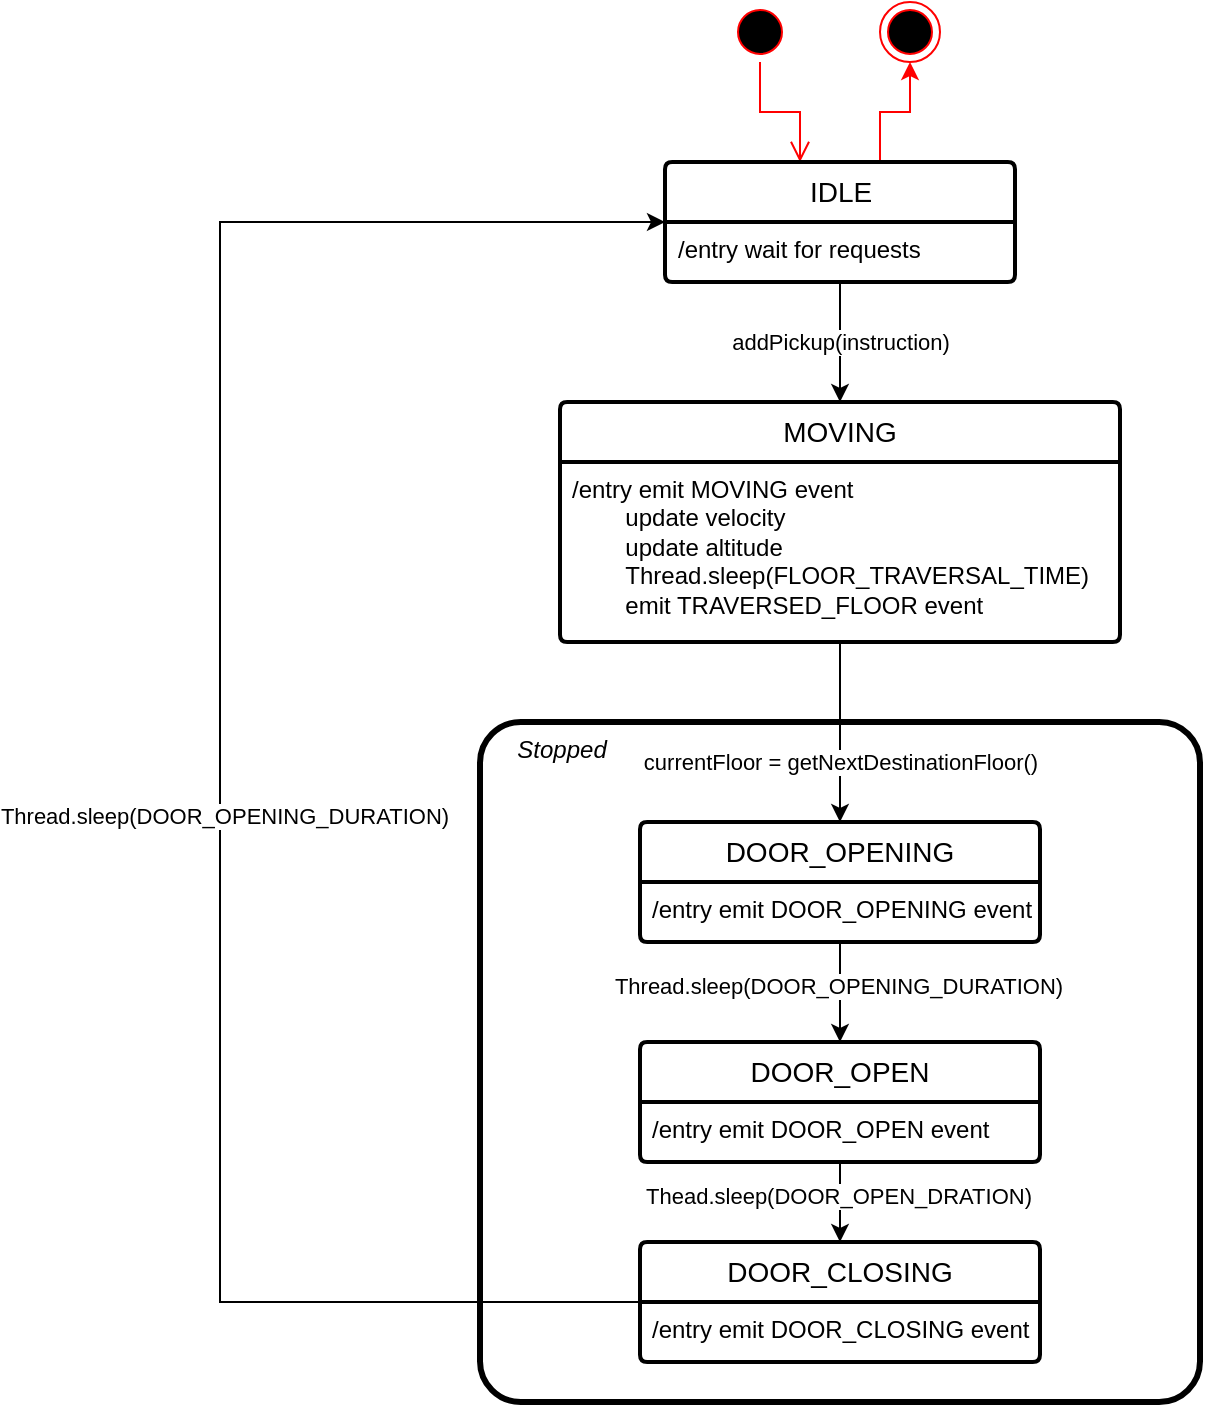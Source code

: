 <mxfile version="23.1.5" type="device" pages="3">
  <diagram name="elevator" id="lBbN2NCT0ZHPfkmmuD4z">
    <mxGraphModel dx="989" dy="977" grid="1" gridSize="10" guides="1" tooltips="1" connect="1" arrows="1" fold="1" page="0" pageScale="1" pageWidth="850" pageHeight="1100" math="0" shadow="0">
      <root>
        <mxCell id="0" />
        <mxCell id="1" parent="0" />
        <mxCell id="ehmHsF2NZX7fLAidSFRX-17" value="&amp;nbsp; &amp;nbsp; &amp;nbsp;Stopped" style="rounded=1;whiteSpace=wrap;html=1;fillColor=none;verticalAlign=top;align=left;strokeWidth=3;arcSize=6;fontStyle=2" parent="1" vertex="1">
          <mxGeometry x="240" y="320" width="360" height="340" as="geometry" />
        </mxCell>
        <mxCell id="ehmHsF2NZX7fLAidSFRX-35" style="edgeStyle=orthogonalEdgeStyle;rounded=0;orthogonalLoop=1;jettySize=auto;html=1;fontColor=#ff0000;labelBorderColor=none;strokeColor=#FF0000;" parent="1" source="aI24Zmocai2TFtvmt02N-3" target="ehmHsF2NZX7fLAidSFRX-34" edge="1">
          <mxGeometry relative="1" as="geometry">
            <Array as="points">
              <mxPoint x="440" y="15" />
              <mxPoint x="455" y="15" />
            </Array>
            <mxPoint x="440" y="40" as="sourcePoint" />
          </mxGeometry>
        </mxCell>
        <mxCell id="ehmHsF2NZX7fLAidSFRX-32" value="" style="ellipse;html=1;shape=startState;fillColor=#000000;strokeColor=#ff0000;" parent="1" vertex="1">
          <mxGeometry x="365" y="-40" width="30" height="30" as="geometry" />
        </mxCell>
        <mxCell id="ehmHsF2NZX7fLAidSFRX-33" value="" style="edgeStyle=orthogonalEdgeStyle;html=1;verticalAlign=bottom;endArrow=open;endSize=8;strokeColor=#ff0000;rounded=0;" parent="1" source="ehmHsF2NZX7fLAidSFRX-32" target="aI24Zmocai2TFtvmt02N-3" edge="1">
          <mxGeometry relative="1" as="geometry">
            <mxPoint x="400" y="40" as="targetPoint" />
            <Array as="points">
              <mxPoint x="380" y="15" />
              <mxPoint x="400" y="15" />
            </Array>
          </mxGeometry>
        </mxCell>
        <mxCell id="ehmHsF2NZX7fLAidSFRX-34" value="" style="ellipse;html=1;shape=endState;fillColor=#000000;strokeColor=#ff0000;" parent="1" vertex="1">
          <mxGeometry x="440" y="-40" width="30" height="30" as="geometry" />
        </mxCell>
        <mxCell id="aI24Zmocai2TFtvmt02N-24" style="edgeStyle=orthogonalEdgeStyle;rounded=0;orthogonalLoop=1;jettySize=auto;html=1;" parent="1" source="aI24Zmocai2TFtvmt02N-1" target="aI24Zmocai2TFtvmt02N-3" edge="1">
          <mxGeometry relative="1" as="geometry">
            <mxPoint x="420" y="680" as="targetPoint" />
            <Array as="points">
              <mxPoint x="110" y="610" />
              <mxPoint x="110" y="70" />
            </Array>
          </mxGeometry>
        </mxCell>
        <mxCell id="aI24Zmocai2TFtvmt02N-26" value="Thread.sleep(DOOR_OPENING_DURATION)" style="edgeLabel;html=1;align=center;verticalAlign=middle;resizable=0;points=[];" parent="aI24Zmocai2TFtvmt02N-24" vertex="1" connectable="0">
          <mxGeometry x="-0.067" y="-2" relative="1" as="geometry">
            <mxPoint as="offset" />
          </mxGeometry>
        </mxCell>
        <mxCell id="aI24Zmocai2TFtvmt02N-1" value="DOOR_CLOSING" style="swimlane;childLayout=stackLayout;horizontal=1;startSize=30;horizontalStack=0;rounded=1;fontSize=14;fontStyle=0;strokeWidth=2;resizeParent=0;resizeLast=1;shadow=0;dashed=0;align=center;arcSize=4;whiteSpace=wrap;html=1;" parent="1" vertex="1">
          <mxGeometry x="320" y="580" width="200" height="60" as="geometry" />
        </mxCell>
        <mxCell id="aI24Zmocai2TFtvmt02N-2" value="/entry emit DOOR_CLOSING event&lt;br&gt;&lt;span style=&quot;white-space: pre;&quot;&gt;&#x9;&lt;/span&gt;" style="align=left;strokeColor=none;fillColor=none;spacingLeft=4;fontSize=12;verticalAlign=top;resizable=0;rotatable=0;part=1;html=1;" parent="aI24Zmocai2TFtvmt02N-1" vertex="1">
          <mxGeometry y="30" width="200" height="30" as="geometry" />
        </mxCell>
        <mxCell id="aI24Zmocai2TFtvmt02N-15" style="edgeStyle=orthogonalEdgeStyle;rounded=0;orthogonalLoop=1;jettySize=auto;html=1;" parent="1" source="aI24Zmocai2TFtvmt02N-3" target="aI24Zmocai2TFtvmt02N-13" edge="1">
          <mxGeometry relative="1" as="geometry" />
        </mxCell>
        <mxCell id="aI24Zmocai2TFtvmt02N-17" value="addPickup(instruction)" style="edgeLabel;html=1;align=center;verticalAlign=middle;resizable=0;points=[];" parent="aI24Zmocai2TFtvmt02N-15" vertex="1" connectable="0">
          <mxGeometry x="-0.289" y="-1" relative="1" as="geometry">
            <mxPoint x="1" y="8" as="offset" />
          </mxGeometry>
        </mxCell>
        <mxCell id="aI24Zmocai2TFtvmt02N-3" value="IDLE" style="swimlane;childLayout=stackLayout;horizontal=1;startSize=30;horizontalStack=0;rounded=1;fontSize=14;fontStyle=0;strokeWidth=2;resizeParent=0;resizeLast=1;shadow=0;dashed=0;align=center;arcSize=4;whiteSpace=wrap;html=1;" parent="1" vertex="1">
          <mxGeometry x="332.5" y="40" width="175" height="60" as="geometry" />
        </mxCell>
        <mxCell id="aI24Zmocai2TFtvmt02N-4" value="/entry wait for requests" style="align=left;strokeColor=none;fillColor=none;spacingLeft=4;fontSize=12;verticalAlign=top;resizable=0;rotatable=0;part=1;html=1;" parent="aI24Zmocai2TFtvmt02N-3" vertex="1">
          <mxGeometry y="30" width="175" height="30" as="geometry" />
        </mxCell>
        <mxCell id="aI24Zmocai2TFtvmt02N-7" value="DOOR_OPENING" style="swimlane;childLayout=stackLayout;horizontal=1;startSize=30;horizontalStack=0;rounded=1;fontSize=14;fontStyle=0;strokeWidth=2;resizeParent=0;resizeLast=1;shadow=0;dashed=0;align=center;arcSize=4;whiteSpace=wrap;html=1;" parent="1" vertex="1">
          <mxGeometry x="320" y="370" width="200" height="60" as="geometry" />
        </mxCell>
        <mxCell id="aI24Zmocai2TFtvmt02N-8" value="/entry emit DOOR_OPENING event&lt;br&gt;&lt;span style=&quot;white-space: pre;&quot;&gt;&#x9;&lt;/span&gt;" style="align=left;strokeColor=none;fillColor=none;spacingLeft=4;fontSize=12;verticalAlign=top;resizable=0;rotatable=0;part=1;html=1;" parent="aI24Zmocai2TFtvmt02N-7" vertex="1">
          <mxGeometry y="30" width="200" height="30" as="geometry" />
        </mxCell>
        <mxCell id="aI24Zmocai2TFtvmt02N-23" style="edgeStyle=orthogonalEdgeStyle;rounded=0;orthogonalLoop=1;jettySize=auto;html=1;" parent="1" source="aI24Zmocai2TFtvmt02N-9" target="aI24Zmocai2TFtvmt02N-1" edge="1">
          <mxGeometry relative="1" as="geometry" />
        </mxCell>
        <mxCell id="aI24Zmocai2TFtvmt02N-25" value="Thead.sleep(DOOR_OPEN_DRATION)" style="edgeLabel;html=1;align=center;verticalAlign=middle;resizable=0;points=[];" parent="aI24Zmocai2TFtvmt02N-23" vertex="1" connectable="0">
          <mxGeometry x="-0.138" y="-1" relative="1" as="geometry">
            <mxPoint as="offset" />
          </mxGeometry>
        </mxCell>
        <mxCell id="aI24Zmocai2TFtvmt02N-9" value="DOOR_OPEN" style="swimlane;childLayout=stackLayout;horizontal=1;startSize=30;horizontalStack=0;rounded=1;fontSize=14;fontStyle=0;strokeWidth=2;resizeParent=0;resizeLast=1;shadow=0;dashed=0;align=center;arcSize=4;whiteSpace=wrap;html=1;" parent="1" vertex="1">
          <mxGeometry x="320" y="480" width="200" height="60" as="geometry" />
        </mxCell>
        <mxCell id="aI24Zmocai2TFtvmt02N-10" value="/entry emit DOOR_OPEN event&lt;br&gt;&lt;span style=&quot;white-space: pre;&quot;&gt;&#x9;&lt;/span&gt;" style="align=left;strokeColor=none;fillColor=none;spacingLeft=4;fontSize=12;verticalAlign=top;resizable=0;rotatable=0;part=1;html=1;" parent="aI24Zmocai2TFtvmt02N-9" vertex="1">
          <mxGeometry y="30" width="200" height="30" as="geometry" />
        </mxCell>
        <mxCell id="aI24Zmocai2TFtvmt02N-16" style="edgeStyle=orthogonalEdgeStyle;rounded=0;orthogonalLoop=1;jettySize=auto;html=1;" parent="1" source="aI24Zmocai2TFtvmt02N-13" target="aI24Zmocai2TFtvmt02N-7" edge="1">
          <mxGeometry relative="1" as="geometry" />
        </mxCell>
        <mxCell id="aI24Zmocai2TFtvmt02N-18" value="currentFloor = getNextDestinationFloor()" style="edgeLabel;html=1;align=center;verticalAlign=middle;resizable=0;points=[];" parent="aI24Zmocai2TFtvmt02N-16" vertex="1" connectable="0">
          <mxGeometry x="0.014" y="-2" relative="1" as="geometry">
            <mxPoint x="2" y="14" as="offset" />
          </mxGeometry>
        </mxCell>
        <mxCell id="aI24Zmocai2TFtvmt02N-13" value="MOVING" style="swimlane;childLayout=stackLayout;horizontal=1;startSize=30;horizontalStack=0;rounded=1;fontSize=14;fontStyle=0;strokeWidth=2;resizeParent=0;resizeLast=1;shadow=0;dashed=0;align=center;arcSize=4;whiteSpace=wrap;html=1;" parent="1" vertex="1">
          <mxGeometry x="280" y="160" width="280" height="120" as="geometry" />
        </mxCell>
        <mxCell id="aI24Zmocai2TFtvmt02N-14" value="/entry emit MOVING event&lt;br&gt;&lt;span style=&quot;white-space: pre;&quot;&gt;&#x9;&lt;/span&gt;update velocity&lt;br&gt;&lt;span style=&quot;white-space: pre;&quot;&gt;&#x9;&lt;/span&gt;update altitude&lt;br&gt;&lt;span style=&quot;white-space: pre;&quot;&gt;&#x9;&lt;/span&gt;Thread.sleep(FLOOR_TRAVERSAL_TIME)&lt;br&gt;&lt;span style=&quot;white-space: pre;&quot;&gt;&#x9;&lt;/span&gt;emit TRAVERSED_FLOOR event" style="align=left;strokeColor=none;fillColor=none;spacingLeft=4;fontSize=12;verticalAlign=top;resizable=0;rotatable=0;part=1;html=1;" parent="aI24Zmocai2TFtvmt02N-13" vertex="1">
          <mxGeometry y="30" width="280" height="90" as="geometry" />
        </mxCell>
        <mxCell id="aI24Zmocai2TFtvmt02N-20" style="edgeStyle=orthogonalEdgeStyle;rounded=0;orthogonalLoop=1;jettySize=auto;html=1;" parent="1" source="aI24Zmocai2TFtvmt02N-8" target="aI24Zmocai2TFtvmt02N-9" edge="1">
          <mxGeometry relative="1" as="geometry" />
        </mxCell>
        <mxCell id="aI24Zmocai2TFtvmt02N-21" value="Thread.sleep(DOOR_OPENING_DURATION)" style="edgeLabel;html=1;align=center;verticalAlign=middle;resizable=0;points=[];" parent="aI24Zmocai2TFtvmt02N-20" vertex="1" connectable="0">
          <mxGeometry x="-0.12" y="-1" relative="1" as="geometry">
            <mxPoint as="offset" />
          </mxGeometry>
        </mxCell>
      </root>
    </mxGraphModel>
  </diagram>
  <diagram id="32KdH0Y8XR8fStsFzuW6" name="scheduler">
    <mxGraphModel dx="1595" dy="1097" grid="1" gridSize="10" guides="1" tooltips="1" connect="1" arrows="1" fold="1" page="0" pageScale="1" pageWidth="850" pageHeight="1100" math="0" shadow="0">
      <root>
        <mxCell id="0" />
        <mxCell id="1" parent="0" />
        <mxCell id="1dIYSxIruXnFwi-ifQKK-1" style="edgeStyle=orthogonalEdgeStyle;rounded=0;orthogonalLoop=1;jettySize=auto;html=1;fontColor=#ff0000;labelBorderColor=none;strokeColor=#FF0000;" parent="1" source="Akgufc_Tfxxur5ABibUp-1" target="1dIYSxIruXnFwi-ifQKK-5" edge="1">
          <mxGeometry relative="1" as="geometry">
            <Array as="points">
              <mxPoint x="440" y="15" />
              <mxPoint x="455" y="15" />
            </Array>
            <mxPoint x="440" y="40" as="sourcePoint" />
          </mxGeometry>
        </mxCell>
        <mxCell id="EJc7qBy33nPL_txPVQXd-2" style="rounded=0;orthogonalLoop=1;jettySize=auto;html=1;labelBorderColor=none;fontColor=#ff0000;" parent="1" source="Akgufc_Tfxxur5ABibUp-1" target="Akgufc_Tfxxur5ABibUp-14" edge="1">
          <mxGeometry relative="1" as="geometry">
            <mxPoint x="430.435" y="80" as="sourcePoint" />
            <mxPoint x="549.643" y="250" as="targetPoint" />
          </mxGeometry>
        </mxCell>
        <mxCell id="EJc7qBy33nPL_txPVQXd-3" value="&lt;font color=&quot;#ffffff&quot;&gt;Receives a Instruction&lt;br&gt;from the FloorSubsystem&lt;/font&gt;" style="edgeLabel;html=1;align=center;verticalAlign=middle;resizable=0;points=[];fontColor=#ff0000;" parent="EJc7qBy33nPL_txPVQXd-2" vertex="1" connectable="0">
          <mxGeometry x="-0.255" y="-2" relative="1" as="geometry">
            <mxPoint x="42" y="46" as="offset" />
          </mxGeometry>
        </mxCell>
        <mxCell id="1dIYSxIruXnFwi-ifQKK-3" value="" style="ellipse;html=1;shape=startState;fillColor=#000000;strokeColor=#ff0000;" parent="1" vertex="1">
          <mxGeometry x="365" y="-40" width="30" height="30" as="geometry" />
        </mxCell>
        <mxCell id="1dIYSxIruXnFwi-ifQKK-4" value="" style="edgeStyle=orthogonalEdgeStyle;html=1;verticalAlign=bottom;endArrow=open;endSize=8;strokeColor=#ff0000;rounded=0;" parent="1" source="1dIYSxIruXnFwi-ifQKK-3" target="Akgufc_Tfxxur5ABibUp-1" edge="1">
          <mxGeometry relative="1" as="geometry">
            <mxPoint x="400" y="40" as="targetPoint" />
            <Array as="points">
              <mxPoint x="380" y="15" />
              <mxPoint x="400" y="15" />
            </Array>
          </mxGeometry>
        </mxCell>
        <mxCell id="1dIYSxIruXnFwi-ifQKK-5" value="" style="ellipse;html=1;shape=endState;fillColor=#000000;strokeColor=#ff0000;" parent="1" vertex="1">
          <mxGeometry x="440" y="-40" width="30" height="30" as="geometry" />
        </mxCell>
        <mxCell id="EJc7qBy33nPL_txPVQXd-12" style="edgeStyle=orthogonalEdgeStyle;shape=connector;rounded=0;orthogonalLoop=1;jettySize=auto;html=1;labelBackgroundColor=default;labelBorderColor=none;strokeColor=#F0F0F0;fontFamily=Helvetica;fontSize=11;fontColor=#FFFFFF;endArrow=classic;" parent="1" source="Akgufc_Tfxxur5ABibUp-14" edge="1">
          <mxGeometry relative="1" as="geometry">
            <Array as="points">
              <mxPoint x="760" y="270" />
              <mxPoint x="760" y="60" />
            </Array>
            <mxPoint x="600.029" y="250" as="sourcePoint" />
            <mxPoint x="520" y="60.0" as="targetPoint" />
          </mxGeometry>
        </mxCell>
        <mxCell id="EJc7qBy33nPL_txPVQXd-13" value="request is fulfilled and sent&lt;br&gt;to the appropriate elevator" style="edgeLabel;html=1;align=center;verticalAlign=middle;resizable=0;points=[];fontSize=11;fontFamily=Helvetica;fontColor=#FFFFFF;" parent="EJc7qBy33nPL_txPVQXd-12" vertex="1" connectable="0">
          <mxGeometry x="-0.145" relative="1" as="geometry">
            <mxPoint y="89" as="offset" />
          </mxGeometry>
        </mxCell>
        <mxCell id="EJc7qBy33nPL_txPVQXd-10" style="edgeStyle=none;shape=connector;rounded=0;orthogonalLoop=1;jettySize=auto;html=1;labelBackgroundColor=default;labelBorderColor=none;strokeColor=#F0F0F0;fontFamily=Helvetica;fontSize=11;fontColor=#FFFFFF;endArrow=classic;" parent="1" source="Akgufc_Tfxxur5ABibUp-1" target="Akgufc_Tfxxur5ABibUp-10" edge="1">
          <mxGeometry relative="1" as="geometry">
            <mxPoint x="392.0" y="80" as="sourcePoint" />
            <mxPoint x="198" y="240" as="targetPoint" />
          </mxGeometry>
        </mxCell>
        <mxCell id="EJc7qBy33nPL_txPVQXd-11" value="a fault is detected&lt;br&gt;&lt;br&gt;will expand on this in a later&lt;br&gt;iteration" style="edgeLabel;html=1;align=center;verticalAlign=middle;resizable=0;points=[];fontSize=11;fontFamily=Helvetica;fontColor=#FFFFFF;" parent="EJc7qBy33nPL_txPVQXd-10" vertex="1" connectable="0">
          <mxGeometry x="-0.237" y="-1" relative="1" as="geometry">
            <mxPoint x="-26" y="20" as="offset" />
          </mxGeometry>
        </mxCell>
        <mxCell id="Akgufc_Tfxxur5ABibUp-21" style="rounded=0;orthogonalLoop=1;jettySize=auto;html=1;" edge="1" parent="1" source="Akgufc_Tfxxur5ABibUp-1" target="Akgufc_Tfxxur5ABibUp-18">
          <mxGeometry relative="1" as="geometry" />
        </mxCell>
        <mxCell id="Akgufc_Tfxxur5ABibUp-22" value="Receives a message&lt;br style=&quot;color: rgb(255, 255, 255);&quot;&gt;&lt;span style=&quot;color: rgb(255, 255, 255);&quot;&gt;from the ElevatorSubsystem&lt;/span&gt;" style="edgeLabel;html=1;align=center;verticalAlign=middle;resizable=0;points=[];" vertex="1" connectable="0" parent="Akgufc_Tfxxur5ABibUp-21">
          <mxGeometry x="0.561" y="-2" relative="1" as="geometry">
            <mxPoint as="offset" />
          </mxGeometry>
        </mxCell>
        <mxCell id="Akgufc_Tfxxur5ABibUp-1" value="IDLE" style="swimlane;childLayout=stackLayout;horizontal=1;startSize=30;horizontalStack=0;rounded=1;fontSize=14;fontStyle=0;strokeWidth=2;resizeParent=0;resizeLast=1;shadow=0;dashed=0;align=center;arcSize=4;whiteSpace=wrap;html=1;" vertex="1" parent="1">
          <mxGeometry x="320" y="40" width="200" height="60" as="geometry" />
        </mxCell>
        <mxCell id="Akgufc_Tfxxur5ABibUp-2" value="/entry wait for requests" style="align=left;strokeColor=none;fillColor=none;spacingLeft=4;fontSize=12;verticalAlign=top;resizable=0;rotatable=0;part=1;html=1;" vertex="1" parent="Akgufc_Tfxxur5ABibUp-1">
          <mxGeometry y="30" width="200" height="30" as="geometry" />
        </mxCell>
        <mxCell id="Akgufc_Tfxxur5ABibUp-10" value="FAULT" style="swimlane;childLayout=stackLayout;horizontal=1;startSize=30;horizontalStack=0;rounded=1;fontSize=14;fontStyle=0;strokeWidth=2;resizeParent=0;resizeLast=1;shadow=0;dashed=0;align=center;arcSize=4;whiteSpace=wrap;html=1;" vertex="1" parent="1">
          <mxGeometry x="360" y="240" width="120" height="60" as="geometry" />
        </mxCell>
        <mxCell id="Akgufc_Tfxxur5ABibUp-11" value="/entry none" style="align=left;strokeColor=none;fillColor=none;spacingLeft=4;fontSize=12;verticalAlign=top;resizable=0;rotatable=0;part=1;html=1;" vertex="1" parent="Akgufc_Tfxxur5ABibUp-10">
          <mxGeometry y="30" width="120" height="30" as="geometry" />
        </mxCell>
        <mxCell id="Akgufc_Tfxxur5ABibUp-14" value="PROCESSING_FLOOR_REQUEST" style="swimlane;childLayout=stackLayout;horizontal=1;startSize=30;horizontalStack=0;rounded=1;fontSize=14;fontStyle=0;strokeWidth=2;resizeParent=0;resizeLast=1;shadow=0;dashed=0;align=center;arcSize=4;whiteSpace=wrap;html=1;" vertex="1" parent="1">
          <mxGeometry x="520" y="240" width="280" height="100" as="geometry" />
        </mxCell>
        <mxCell id="Akgufc_Tfxxur5ABibUp-15" value="/entry find elevator with the highest pickup priority&lt;br&gt;&lt;span style=&quot;white-space: pre;&quot;&gt;&#x9;&lt;/span&gt;add pickup to the elevator with the highest&lt;br&gt;&lt;span style=&quot;white-space: pre;&quot;&gt;&#x9;&lt;/span&gt;pickup priority" style="align=left;strokeColor=none;fillColor=none;spacingLeft=4;fontSize=12;verticalAlign=top;resizable=0;rotatable=0;part=1;html=1;" vertex="1" parent="Akgufc_Tfxxur5ABibUp-14">
          <mxGeometry y="30" width="280" height="70" as="geometry" />
        </mxCell>
        <mxCell id="Akgufc_Tfxxur5ABibUp-23" value="request is fulfilled and sent&lt;br style=&quot;color: rgb(255, 255, 255);&quot;&gt;&lt;span style=&quot;color: rgb(255, 255, 255);&quot;&gt;to the appropriate elevator&lt;/span&gt;" style="edgeStyle=orthogonalEdgeStyle;rounded=0;orthogonalLoop=1;jettySize=auto;html=1;" edge="1" parent="1" source="Akgufc_Tfxxur5ABibUp-18" target="Akgufc_Tfxxur5ABibUp-1">
          <mxGeometry x="-0.395" relative="1" as="geometry">
            <Array as="points">
              <mxPoint x="20" y="70" />
            </Array>
            <mxPoint as="offset" />
          </mxGeometry>
        </mxCell>
        <mxCell id="Akgufc_Tfxxur5ABibUp-18" value="PROCESSING_ELEVATOR_REQUEST" style="swimlane;childLayout=stackLayout;horizontal=1;startSize=30;horizontalStack=0;rounded=1;fontSize=14;fontStyle=0;strokeWidth=2;resizeParent=0;resizeLast=1;shadow=0;dashed=0;align=center;arcSize=4;whiteSpace=wrap;html=1;" vertex="1" parent="1">
          <mxGeometry y="240" width="320" height="60" as="geometry" />
        </mxCell>
        <mxCell id="Akgufc_Tfxxur5ABibUp-19" value="/entry if event is arrived, then forward to the floor" style="align=left;strokeColor=none;fillColor=none;spacingLeft=4;fontSize=12;verticalAlign=top;resizable=0;rotatable=0;part=1;html=1;" vertex="1" parent="Akgufc_Tfxxur5ABibUp-18">
          <mxGeometry y="30" width="320" height="30" as="geometry" />
        </mxCell>
      </root>
    </mxGraphModel>
  </diagram>
  <diagram id="BV79CowOddUB5Xt_kcp0" name="Page-3">
    <mxGraphModel dx="989" dy="977" grid="1" gridSize="10" guides="1" tooltips="1" connect="1" arrows="1" fold="1" page="0" pageScale="1" pageWidth="827" pageHeight="1169" math="0" shadow="0">
      <root>
        <mxCell id="0" />
        <mxCell id="1" parent="0" />
        <mxCell id="TdfCkfKWSrEkU340M3nH-2" style="edgeStyle=orthogonalEdgeStyle;rounded=0;orthogonalLoop=1;jettySize=auto;html=1;fontColor=#ff0000;labelBorderColor=none;strokeColor=#FF0000;" edge="1" parent="1" source="TdfCkfKWSrEkU340M3nH-12" target="TdfCkfKWSrEkU340M3nH-5">
          <mxGeometry relative="1" as="geometry">
            <Array as="points">
              <mxPoint x="440" y="15" />
              <mxPoint x="455" y="15" />
            </Array>
            <mxPoint x="440" y="40" as="sourcePoint" />
          </mxGeometry>
        </mxCell>
        <mxCell id="TdfCkfKWSrEkU340M3nH-3" value="" style="ellipse;html=1;shape=startState;fillColor=#000000;strokeColor=#ff0000;" vertex="1" parent="1">
          <mxGeometry x="365" y="-40" width="30" height="30" as="geometry" />
        </mxCell>
        <mxCell id="TdfCkfKWSrEkU340M3nH-4" value="" style="edgeStyle=orthogonalEdgeStyle;html=1;verticalAlign=bottom;endArrow=open;endSize=8;strokeColor=#ff0000;rounded=0;" edge="1" parent="1" source="TdfCkfKWSrEkU340M3nH-3" target="TdfCkfKWSrEkU340M3nH-12">
          <mxGeometry relative="1" as="geometry">
            <mxPoint x="400" y="40" as="targetPoint" />
            <Array as="points">
              <mxPoint x="380" y="15" />
              <mxPoint x="400" y="15" />
            </Array>
          </mxGeometry>
        </mxCell>
        <mxCell id="TdfCkfKWSrEkU340M3nH-5" value="" style="ellipse;html=1;shape=endState;fillColor=#000000;strokeColor=#ff0000;" vertex="1" parent="1">
          <mxGeometry x="440" y="-40" width="30" height="30" as="geometry" />
        </mxCell>
        <mxCell id="TdfCkfKWSrEkU340M3nH-6" style="edgeStyle=orthogonalEdgeStyle;rounded=0;orthogonalLoop=1;jettySize=auto;html=1;" edge="1" parent="1" target="TdfCkfKWSrEkU340M3nH-12">
          <mxGeometry relative="1" as="geometry">
            <mxPoint x="420" y="680" as="targetPoint" />
            <Array as="points">
              <mxPoint x="110" y="610" />
              <mxPoint x="110" y="70" />
            </Array>
            <mxPoint x="320" y="610.0" as="sourcePoint" />
          </mxGeometry>
        </mxCell>
        <mxCell id="TdfCkfKWSrEkU340M3nH-10" style="edgeStyle=orthogonalEdgeStyle;rounded=0;orthogonalLoop=1;jettySize=auto;html=1;" edge="1" parent="1" source="TdfCkfKWSrEkU340M3nH-12" target="TdfCkfKWSrEkU340M3nH-22">
          <mxGeometry relative="1" as="geometry" />
        </mxCell>
        <mxCell id="TdfCkfKWSrEkU340M3nH-11" value="addPickup(instruction)" style="edgeLabel;html=1;align=center;verticalAlign=middle;resizable=0;points=[];" vertex="1" connectable="0" parent="TdfCkfKWSrEkU340M3nH-10">
          <mxGeometry x="-0.289" y="-1" relative="1" as="geometry">
            <mxPoint x="1" y="8" as="offset" />
          </mxGeometry>
        </mxCell>
        <mxCell id="TdfCkfKWSrEkU340M3nH-12" value="IDLE" style="swimlane;childLayout=stackLayout;horizontal=1;startSize=30;horizontalStack=0;rounded=1;fontSize=14;fontStyle=0;strokeWidth=2;resizeParent=0;resizeLast=1;shadow=0;dashed=0;align=center;arcSize=4;whiteSpace=wrap;html=1;" vertex="1" parent="1">
          <mxGeometry x="332.5" y="40" width="175" height="60" as="geometry" />
        </mxCell>
        <mxCell id="TdfCkfKWSrEkU340M3nH-13" value="/entry wait for packets" style="align=left;strokeColor=none;fillColor=none;spacingLeft=4;fontSize=12;verticalAlign=top;resizable=0;rotatable=0;part=1;html=1;" vertex="1" parent="TdfCkfKWSrEkU340M3nH-12">
          <mxGeometry y="30" width="175" height="30" as="geometry" />
        </mxCell>
        <mxCell id="TdfCkfKWSrEkU340M3nH-22" value="PROCESSING_PACKET" style="swimlane;childLayout=stackLayout;horizontal=1;startSize=30;horizontalStack=0;rounded=1;fontSize=14;fontStyle=0;strokeWidth=2;resizeParent=0;resizeLast=1;shadow=0;dashed=0;align=center;arcSize=4;whiteSpace=wrap;html=1;" vertex="1" parent="1">
          <mxGeometry x="280" y="160" width="550" height="460" as="geometry" />
        </mxCell>
        <mxCell id="TdfCkfKWSrEkU340M3nH-23" value="asd" style="align=left;strokeColor=none;fillColor=none;spacingLeft=4;fontSize=12;verticalAlign=top;resizable=0;rotatable=0;part=1;html=1;" vertex="1" parent="TdfCkfKWSrEkU340M3nH-22">
          <mxGeometry y="30" width="550" height="430" as="geometry" />
        </mxCell>
        <mxCell id="TdfCkfKWSrEkU340M3nH-26" value="PROCESSING_GET_PICKUP_INDEX" style="swimlane;childLayout=stackLayout;horizontal=1;startSize=30;horizontalStack=0;rounded=1;fontSize=14;fontStyle=0;strokeWidth=2;resizeParent=0;resizeLast=1;shadow=0;dashed=0;align=center;arcSize=4;whiteSpace=wrap;html=1;" vertex="1" parent="1">
          <mxGeometry x="299" y="310" width="200" height="110" as="geometry" />
        </mxCell>
        <mxCell id="TdfCkfKWSrEkU340M3nH-27" value="asd" style="align=left;strokeColor=none;fillColor=none;spacingLeft=4;fontSize=12;verticalAlign=top;resizable=0;rotatable=0;part=1;html=1;" vertex="1" parent="TdfCkfKWSrEkU340M3nH-26">
          <mxGeometry y="30" width="200" height="80" as="geometry" />
        </mxCell>
        <mxCell id="TdfCkfKWSrEkU340M3nH-28" value="PROCESSING_ADD_PICKUP" style="swimlane;childLayout=stackLayout;horizontal=1;startSize=30;horizontalStack=0;rounded=1;fontSize=14;fontStyle=0;strokeWidth=2;resizeParent=0;resizeLast=1;shadow=0;dashed=0;align=center;arcSize=4;whiteSpace=wrap;html=1;" vertex="1" parent="1">
          <mxGeometry x="290" y="450" width="280" height="120" as="geometry" />
        </mxCell>
        <mxCell id="TdfCkfKWSrEkU340M3nH-29" value="asd" style="align=left;strokeColor=none;fillColor=none;spacingLeft=4;fontSize=12;verticalAlign=top;resizable=0;rotatable=0;part=1;html=1;" vertex="1" parent="TdfCkfKWSrEkU340M3nH-28">
          <mxGeometry y="30" width="280" height="90" as="geometry" />
        </mxCell>
      </root>
    </mxGraphModel>
  </diagram>
</mxfile>
